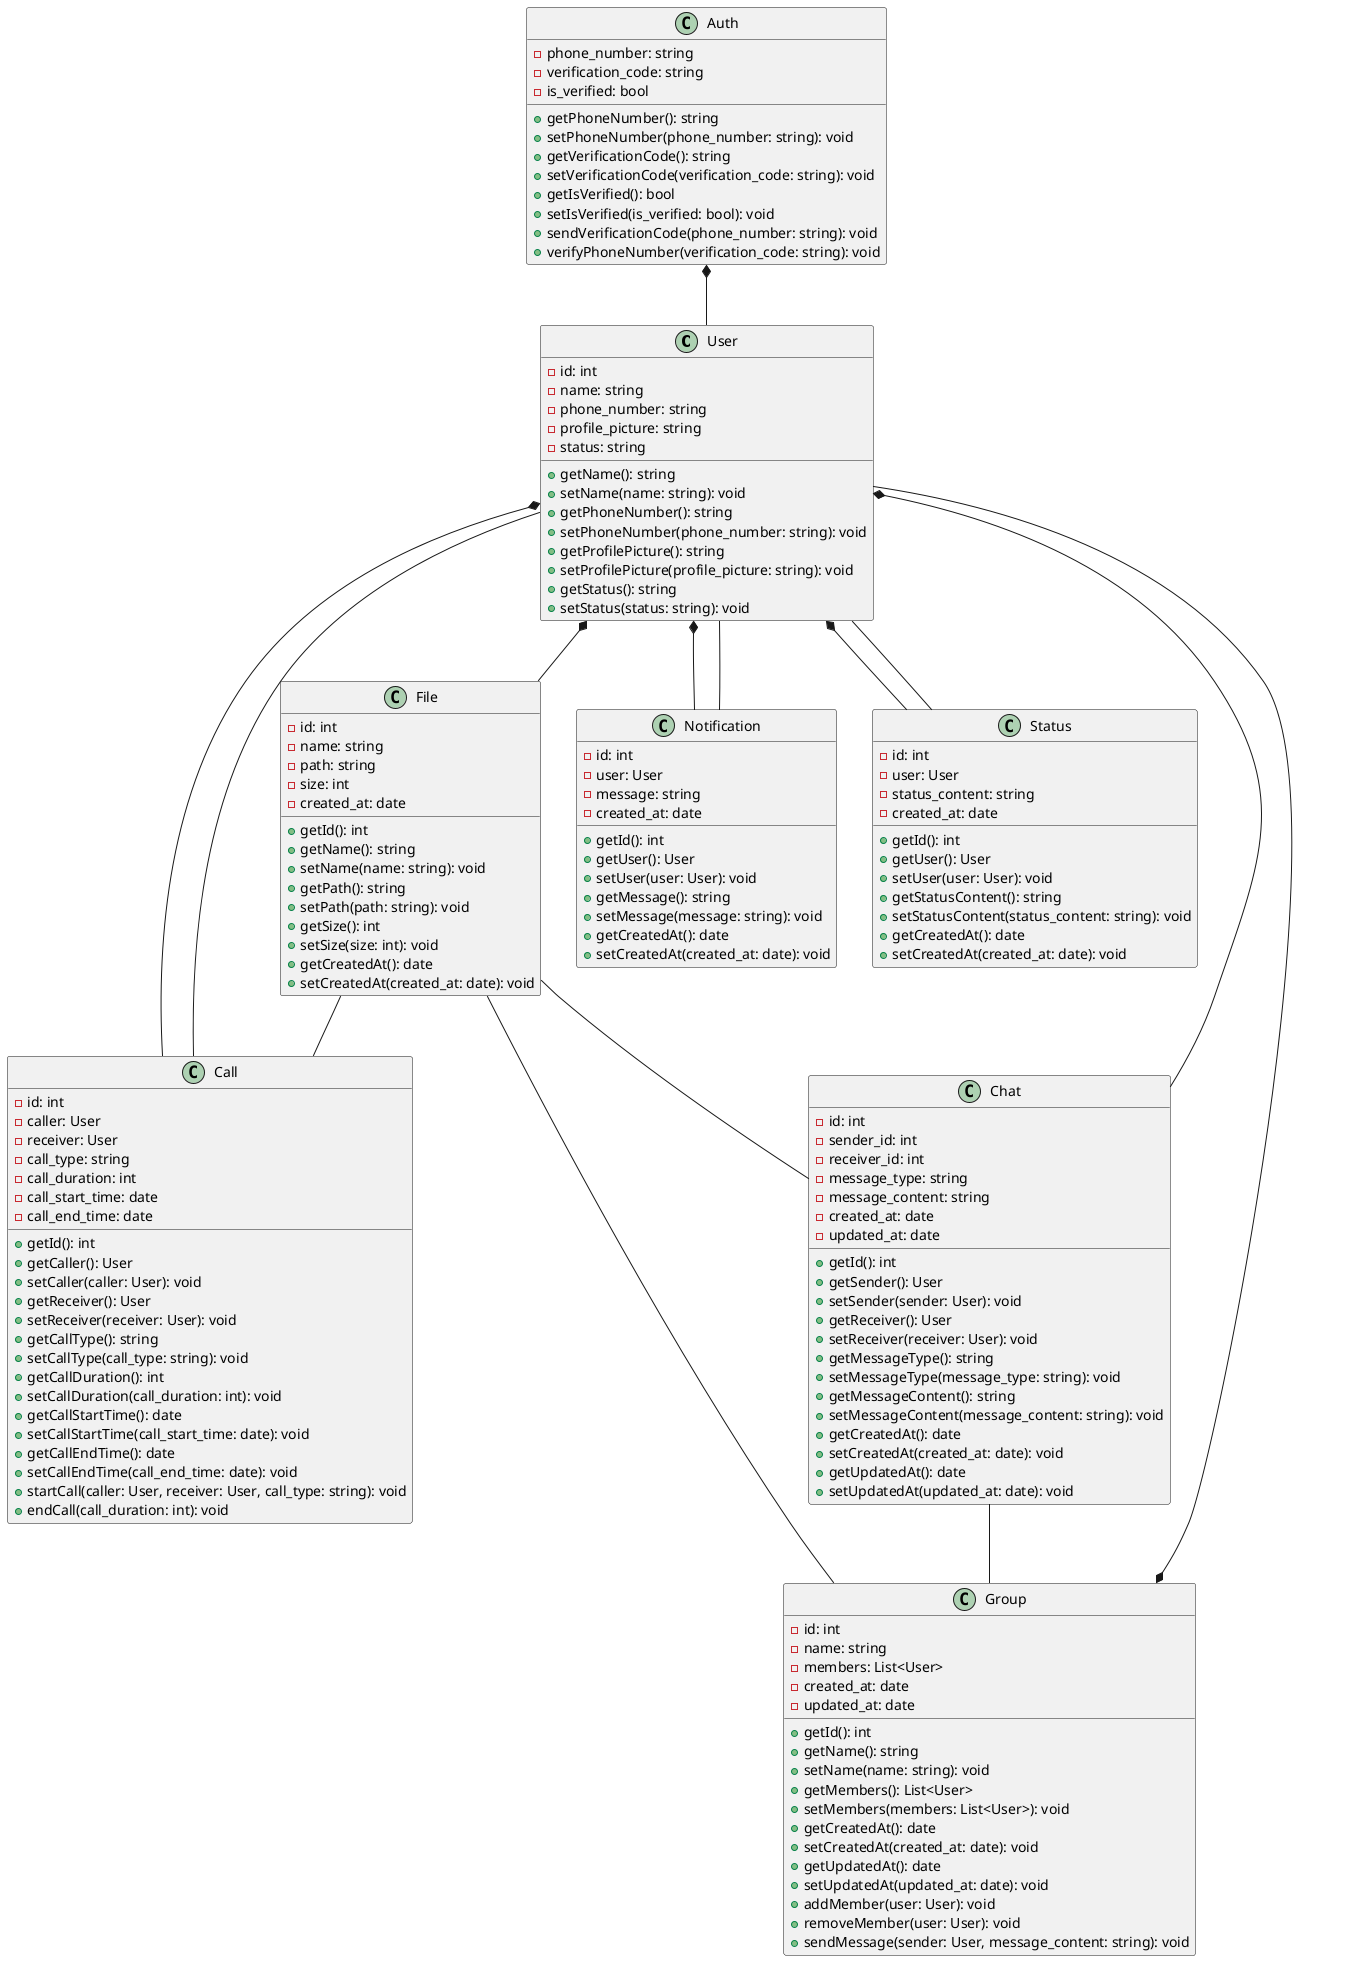 @startuml

class User {
    -id: int
    -name: string
    -phone_number: string
    -profile_picture: string
    -status: string
    +getName(): string
    +setName(name: string): void
    +getPhoneNumber(): string
    +setPhoneNumber(phone_number: string): void
    +getProfilePicture(): string
    +setProfilePicture(profile_picture: string): void
    +getStatus(): string
    +setStatus(status: string): void
}

class Chat {
    -id: int
    -sender_id: int
    -receiver_id: int
    -message_type: string
    -message_content: string
    -created_at: date
    -updated_at: date
    +getId(): int
    +getSender(): User
    +setSender(sender: User): void
    +getReceiver(): User
    +setReceiver(receiver: User): void
    +getMessageType(): string
    +setMessageType(message_type: string): void
    +getMessageContent(): string
    +setMessageContent(message_content: string): void
    +getCreatedAt(): date
    +setCreatedAt(created_at: date): void
    +getUpdatedAt(): date
    +setUpdatedAt(updated_at: date): void
}

class Group {
    -id: int
    -name: string
    -members: List<User>
    -created_at: date
    -updated_at: date
    +getId(): int
    +getName(): string
    +setName(name: string): void
    +getMembers(): List<User>
    +setMembers(members: List<User>): void
    +getCreatedAt(): date
    +setCreatedAt(created_at: date): void
    +getUpdatedAt(): date
    +setUpdatedAt(updated_at: date): void
    +addMember(user: User): void
    +removeMember(user: User): void
    +sendMessage(sender: User, message_content: string): void
}

class Call {
    -id: int
    -caller: User
    -receiver: User
    -call_type: string
    -call_duration: int
    -call_start_time: date
    -call_end_time: date
    +getId(): int
    +getCaller(): User
    +setCaller(caller: User): void
    +getReceiver(): User
    +setReceiver(receiver: User): void
    +getCallType(): string
    +setCallType(call_type: string): void
    +getCallDuration(): int
    +setCallDuration(call_duration: int): void
    +getCallStartTime(): date
    +setCallStartTime(call_start_time: date): void
    +getCallEndTime(): date
    +setCallEndTime(call_end_time: date): void
    +startCall(caller: User, receiver: User, call_type: string): void
    +endCall(call_duration: int): void
}

class Notification {
    -id: int
    -user: User
    -message: string
    -created_at: date
    +getId(): int
    +getUser(): User
    +setUser(user: User): void
    +getMessage(): string
    +setMessage(message: string): void
    +getCreatedAt(): date
    +setCreatedAt(created_at: date): void
}

class Status {
    -id: int
    -user: User
    -status_content: string
    -created_at: date
    +getId(): int
    +getUser(): User
    +setUser(user: User): void
    +getStatusContent(): string
    +setStatusContent(status_content: string): void
    +getCreatedAt(): date
    +setCreatedAt(created_at: date): void
}

class File {
    -id: int
    -name: string
    -path: string
    -size: int
    -created_at: date
    +getId(): int
    +getName(): string
    +setName(name: string): void
    +getPath(): string
    +setPath(path: string): void
    +getSize(): int
    +setSize(size: int): void
    +getCreatedAt(): date
    +setCreatedAt(created_at: date): void
}

class Auth {
    -phone_number: string
    -verification_code: string
    -is_verified: bool
    +getPhoneNumber(): string
    +setPhoneNumber(phone_number: string): void
    +getVerificationCode(): string
    +setVerificationCode(verification_code: string): void
    +getIsVerified(): bool
    +setIsVerified(is_verified: bool): void
    +sendVerificationCode(phone_number: string): void
    +verifyPhoneNumber(verification_code: string): void
}


Auth *-- User
User *-- Chat
User *-- Call
User *-- Notification
User *-- Status
User *-- File

Chat -- Group
Group *-- User

Call -- User

Notification -- User

Status -- User

File -- Chat
File -- Group
File -- Call

@enduml